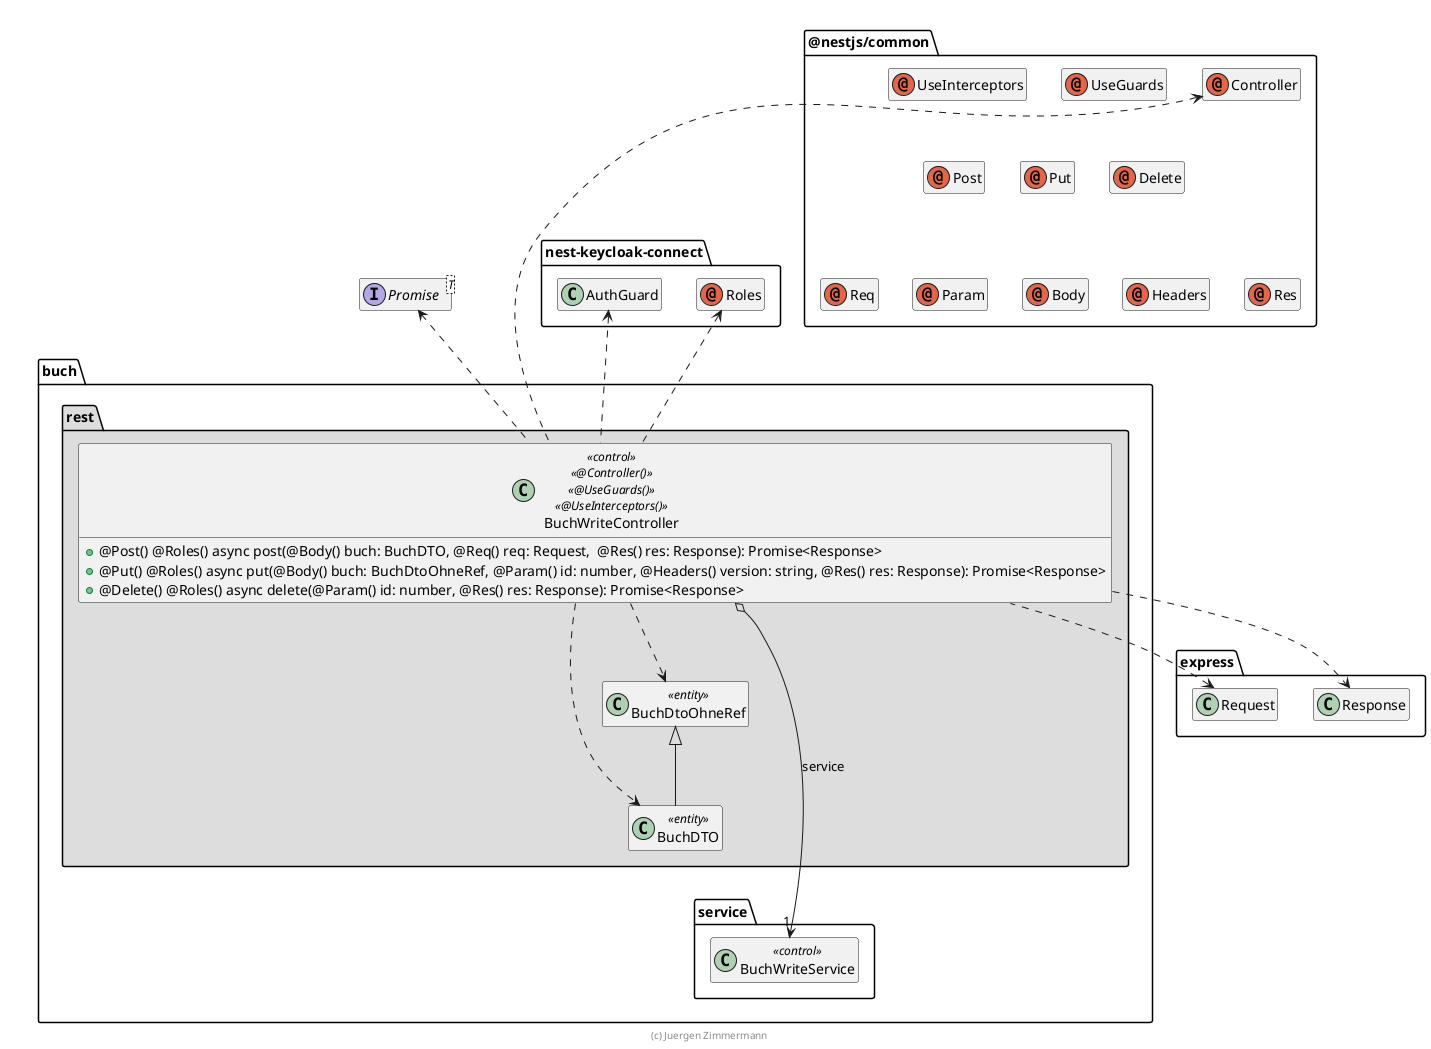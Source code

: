 ' Copyright (C) 2019 - present Juergen Zimmermann, Hochschule Karlsruhe
'
' This program is free software: you can redistribute it and/or modify
' it under the terms of the GNU General Public License as published by
' the Free Software Foundation, either version 3 of the License, or
' (at your option) any later version.
'
' This program is distributed in the hope that it will be useful,
' but WITHOUT ANY WARRANTY; without even the implied warranty of
' MERCHANTABILITY or FITNESS FOR A PARTICULAR PURPOSE.  See the
' GNU General Public License for more details.
'
' You should have received a copy of the GNU General Public License
' along with this program.  If not, see <https://www.gnu.org/licenses/>.

' Preview durch <Alt>d

@startuml Controller-Klasse

interface Promise<T>

package @nestjs/common {
  annotation Controller
  annotation UseGuards
  annotation UseInterceptors
  annotation Post
  annotation Put
  annotation Delete
  annotation Req
  annotation Res
  annotation Param
  annotation Body
  annotation Headers

  UseInterceptors .[hidden].> Post
  UseInterceptors .[hidden].> Put
  UseInterceptors .[hidden].> Delete

  Post .[hidden].> Req
  Post .[hidden].> Res
  Post .[hidden].> Param
  Post .[hidden].> Body
  Post .[hidden].> Headers
}

package nest-keycloak-connect {
  class AuthGuard
  annotation Roles
}

package express {
  class Request
  class Response

  Response .right[hidden].> Controller
}

package buch {
  package service {
    class BuchWriteService << control >>
  }

  package rest #DDDDDD {
    class BuchDtoOhneRef << entity >>
    class BuchDTO << entity >>
    BuchDtoOhneRef <|-- BuchDTO

    class BuchWriteController << control >> << @Controller() >> << @UseGuards() >> << @UseInterceptors() >> {
      + @Post() @Roles() async post(@Body() buch: BuchDTO, @Req() req: Request,  @Res() res: Response): Promise<Response>
      + @Put() @Roles() async put(@Body() buch: BuchDtoOhneRef, @Param() id: number, @Headers() version: string, @Res() res: Response): Promise<Response>
      + @Delete() @Roles() async delete(@Param() id: number, @Res() res: Response): Promise<Response>
    }

    BuchWriteController o--> "1" BuchWriteService : service

    BuchWriteController ..> BuchDTO
    BuchWriteController ..> BuchDtoOhneRef

    BuchWriteController .up.> Controller

    BuchWriteController .up.> AuthGuard
    BuchWriteController .up.> Roles

    BuchWriteController .up.> Request
    BuchWriteController ..> Response

    BuchWriteController .up.> Promise

    AuthGuard .left[hidden].> Res
    Roles .left[hidden].> Res
    BuchDTO .down[hidden].> BuchWriteService
    BuchWriteService .right[hidden].> Request
    BuchWriteService .down[hidden].> Promise
    AuthGuard .left[hidden].> Promise
    BuchWriteService .down[hidden].> Request
  }
}

hide empty members

footer (c) Juergen Zimmermann

@enduml
